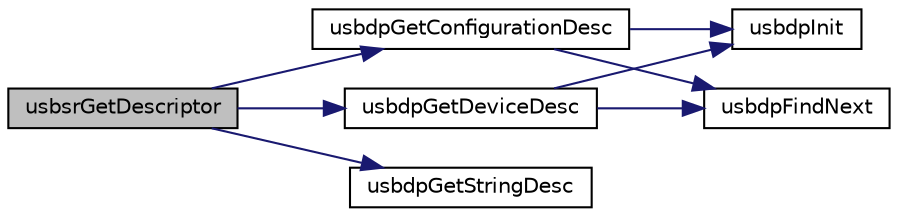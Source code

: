 digraph "usbsrGetDescriptor"
{
  edge [fontname="Helvetica",fontsize="10",labelfontname="Helvetica",labelfontsize="10"];
  node [fontname="Helvetica",fontsize="10",shape=record];
  rankdir="LR";
  Node1 [label="usbsrGetDescriptor",height=0.2,width=0.4,color="black", fillcolor="grey75", style="filled" fontcolor="black"];
  Node1 -> Node2 [color="midnightblue",fontsize="10",style="solid",fontname="Helvetica"];
  Node2 [label="usbdpGetDeviceDesc",height=0.2,width=0.4,color="black", fillcolor="white", style="filled",URL="$group__module__usb__descriptor__parser.html#gaae57f357e424df5b35adcabbf5ade71d",tooltip="Locates the (one and only) device descriptor. "];
  Node2 -> Node3 [color="midnightblue",fontsize="10",style="solid",fontname="Helvetica"];
  Node3 [label="usbdpInit",height=0.2,width=0.4,color="black", fillcolor="white", style="filled",URL="$group__module__usb__descriptor__parser.html#ga969fb908864bc605f3f2e63b07c4c49a",tooltip="Initializes a search. "];
  Node2 -> Node4 [color="midnightblue",fontsize="10",style="solid",fontname="Helvetica"];
  Node4 [label="usbdpFindNext",height=0.2,width=0.4,color="black", fillcolor="white", style="filled",URL="$group__module__usb__descriptor__parser.html#ga77b5056793751a52435cc5ef58faf7db",tooltip="Locates the descriptor of the wanted type. "];
  Node1 -> Node5 [color="midnightblue",fontsize="10",style="solid",fontname="Helvetica"];
  Node5 [label="usbdpGetConfigurationDesc",height=0.2,width=0.4,color="black", fillcolor="white", style="filled",URL="$group__module__usb__descriptor__parser.html#ga8ebd0fb9a85c4c5061775389002b38b2",tooltip="Locates a configuration descriptor. "];
  Node5 -> Node3 [color="midnightblue",fontsize="10",style="solid",fontname="Helvetica"];
  Node5 -> Node4 [color="midnightblue",fontsize="10",style="solid",fontname="Helvetica"];
  Node1 -> Node6 [color="midnightblue",fontsize="10",style="solid",fontname="Helvetica"];
  Node6 [label="usbdpGetStringDesc",height=0.2,width=0.4,color="black", fillcolor="white", style="filled",URL="$group__module__usb__descriptor__parser.html#ga2d0af3424e710309d438988818a68cde",tooltip="Locates a string descriptor. "];
}
